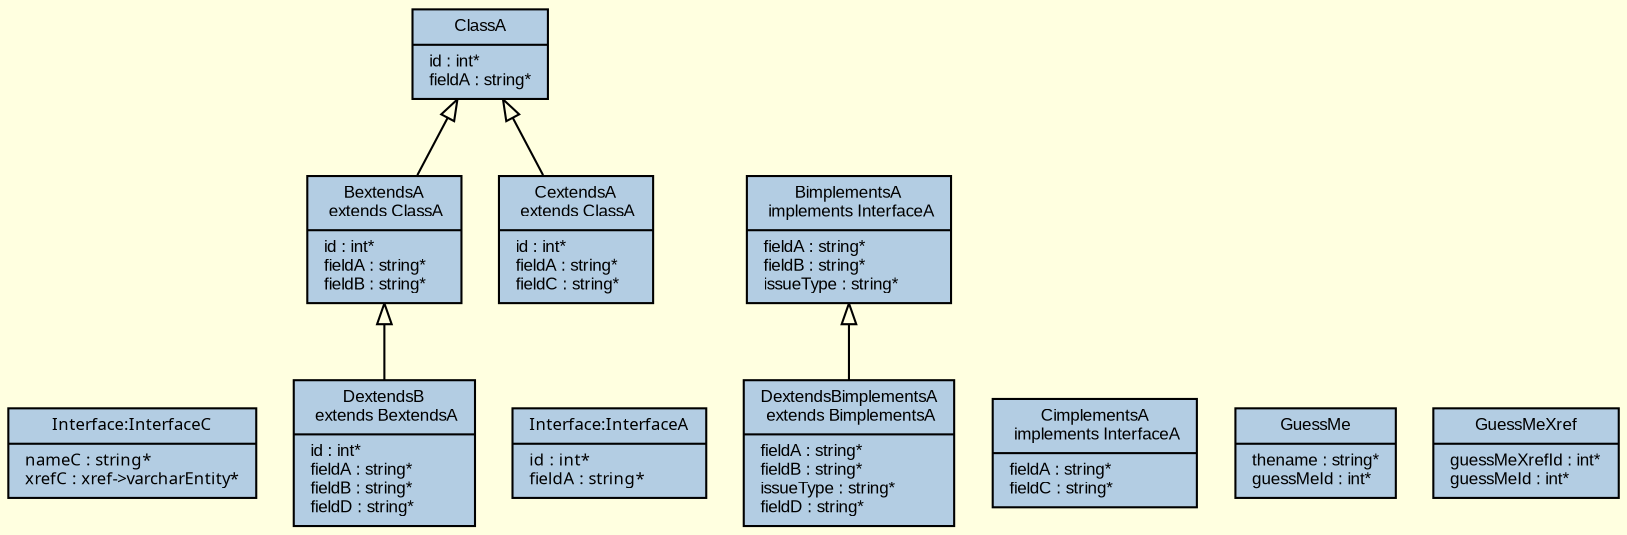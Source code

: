 digraph G {
        color = "white"
		compound = true
		fontname = "Bitstream Vera Sans"
		fontsize = 8
		pagedir="TB"
		rankdir="BT"
		bgcolor = "lightyellow"  
		labelfloat = "true"
		mode = "hier"
		overlap = "false"
		splines = "true"
		layers = "1:2"
		clusterrank = "local"
		outputorder="edgesfirst"

        node [
			fontname = "Arial"
            fontsize = 8
            shape = "record"
            color = "#808080"
            style="filled"
            fillcolor = "white"
            layer = "2"
            colorscheme = pastel19
        ]

        edge [
                fontname = "Bitstream Vera Sans"
                fontsize = 8
                layer = "1"
        ]

/* entities outside modules*/
               "InterfaceC" [
                	    style = "filled"
                	    fillcolor =  "white"
			        	fontname = "Arial-Italic"
			        	fontcolor = "dimgrey"
			        	color = "dimgrey"
                
                        label = "{Interface:InterfaceC|nameC : string*\lxrefC : xref-&gt;varcharEntity*\l}"
                ]

               "ClassA" [
                	    style = "filled"
                	    fillcolor =  "white"
			        	fontname = "Arial"
			        	fontcolor = "black"
			        	color = "black"
                
                        label = "{ClassA|id : int*\lfieldA : string*\l}"
                ]

               "BextendsA" [
                	    style = "filled"
                	    fillcolor =  "white"
			        	fontname = "Arial"
			        	fontcolor = "black"
			        	color = "black"
                
                        label = "{BextendsA\n extends classA|id : int*\lfieldA : string*\lfieldB : string*\l}"
                ]

               "CextendsA" [
                	    style = "filled"
                	    fillcolor =  "white"
			        	fontname = "Arial"
			        	fontcolor = "black"
			        	color = "black"
                
                        label = "{CextendsA\n extends classA|id : int*\lfieldA : string*\lfieldC : string*\l}"
                ]

               "DextendsB" [
                	    style = "filled"
                	    fillcolor =  "white"
			        	fontname = "Arial"
			        	fontcolor = "black"
			        	color = "black"
                
                        label = "{DextendsB\n extends bextendsA|id : int*\lfieldA : string*\lfieldB : string*\lfieldD : string*\l}"
                ]

               "InterfaceA" [
                	    style = "filled"
                	    fillcolor =  "white"
			        	fontname = "Arial-Italic"
			        	fontcolor = "dimgrey"
			        	color = "dimgrey"
                
                        label = "{Interface:InterfaceA|id : int*\lfieldA : string*\l}"
                ]

               "BimplementsA" [
                	    style = "filled"
                	    fillcolor =  "white"
			        	fontname = "Arial"
			        	fontcolor = "black"
			        	color = "black"
                
                        label = "{BimplementsA\n implements InterfaceA|fieldA : string*\lfieldB : string*\lissueType : string*\l}"
                ]

               "CimplementsA" [
                	    style = "filled"
                	    fillcolor =  "white"
			        	fontname = "Arial"
			        	fontcolor = "black"
			        	color = "black"
                
                        label = "{CimplementsA\n implements InterfaceA|fieldA : string*\lfieldC : string*\l}"
                ]

               "DextendsBimplementsA" [
                	    style = "filled"
                	    fillcolor =  "white"
			        	fontname = "Arial"
			        	fontcolor = "black"
			        	color = "black"
                
                        label = "{DextendsBimplementsA\n extends bimplementsA|fieldA : string*\lfieldB : string*\lissueType : string*\lfieldD : string*\l}"
                ]

               "GuessMe" [
                	    style = "filled"
                	    fillcolor =  "white"
			        	fontname = "Arial"
			        	fontcolor = "black"
			        	color = "black"
                
                        label = "{GuessMe|thename : string*\lguessMeId : int*\l}"
                ]

               "GuessMeXref" [
                	    style = "filled"
                	    fillcolor =  "white"
			        	fontname = "Arial"
			        	fontcolor = "black"
			        	color = "black"
                
                        label = "{GuessMeXref|guessMeXrefId : int*\lguessMeId : int*\l}"
                ]

/*entities inside modules*/
/*        subgraph cluster_0 {
        		rankdir = "TB"
        		pagedir = "TB"
                label = "fields"
                labelloc = bottom
				fillcolor = "white"
                style="filled"*/

/*        }  */
/*        subgraph cluster_1 {
        		rankdir = "TB"
        		pagedir = "TB"
                label = "inheritance"
                labelloc = bottom
				fillcolor = "white"
                style="filled"*/

                "InterfaceC" [
                	    style = "filled"
                	    fillcolor =  "2"
			        	fontname = "Arial-Italic"
			        	fontcolor = "dimgrey"
			        	color = "dimgrey"
                
                        label = "{Interface:InterfaceC|nameC : string*\lxrefC : xref-&gt;varcharEntity*\l}"
                ]
                "ClassA" [
                	    style = "filled"
                	    fillcolor =  "2"
			        	fontname = "Arial"
			        	fontcolor = "black"
			        	color = "black"
                
                        label = "{ClassA|id : int*\lfieldA : string*\l}"
                ]
                "BextendsA" [
                	    style = "filled"
                	    fillcolor =  "2"
			        	fontname = "Arial"
			        	fontcolor = "black"
			        	color = "black"
                
                        label = "{BextendsA\n extends ClassA|id : int*\lfieldA : string*\lfieldB : string*\l}"
                ]
                "CextendsA" [
                	    style = "filled"
                	    fillcolor =  "2"
			        	fontname = "Arial"
			        	fontcolor = "black"
			        	color = "black"
                
                        label = "{CextendsA\n extends ClassA|id : int*\lfieldA : string*\lfieldC : string*\l}"
                ]
                "DextendsB" [
                	    style = "filled"
                	    fillcolor =  "2"
			        	fontname = "Arial"
			        	fontcolor = "black"
			        	color = "black"
                
                        label = "{DextendsB\n extends BextendsA|id : int*\lfieldA : string*\lfieldB : string*\lfieldD : string*\l}"
                ]
                "InterfaceA" [
                	    style = "filled"
                	    fillcolor =  "2"
			        	fontname = "Arial-Italic"
			        	fontcolor = "dimgrey"
			        	color = "dimgrey"
                
                        label = "{Interface:InterfaceA|id : int*\lfieldA : string*\l}"
                ]
                "BimplementsA" [
                	    style = "filled"
                	    fillcolor =  "2"
			        	fontname = "Arial"
			        	fontcolor = "black"
			        	color = "black"
                
                        label = "{BimplementsA\n implements InterfaceA|fieldA : string*\lfieldB : string*\lissueType : string*\l}"
                ]
                "CimplementsA" [
                	    style = "filled"
                	    fillcolor =  "2"
			        	fontname = "Arial"
			        	fontcolor = "black"
			        	color = "black"
                
                        label = "{CimplementsA\n implements InterfaceA|fieldA : string*\lfieldC : string*\l}"
                ]
                "DextendsBimplementsA" [
                	    style = "filled"
                	    fillcolor =  "2"
			        	fontname = "Arial"
			        	fontcolor = "black"
			        	color = "black"
                
                        label = "{DextendsBimplementsA\n extends BimplementsA|fieldA : string*\lfieldB : string*\lissueType : string*\lfieldD : string*\l}"
                ]
                "GuessMe" [
                	    style = "filled"
                	    fillcolor =  "2"
			        	fontname = "Arial"
			        	fontcolor = "black"
			        	color = "black"
                
                        label = "{GuessMe|thename : string*\lguessMeId : int*\l}"
                ]
                "GuessMeXref" [
                	    style = "filled"
                	    fillcolor =  "2"
			        	fontname = "Arial"
			        	fontcolor = "black"
			        	color = "black"
                
                        label = "{GuessMeXref|guessMeXrefId : int*\lguessMeId : int*\l}"
                ]
/*        }  */
/*        subgraph cluster_2 {
        		rankdir = "TB"
        		pagedir = "TB"
                label = "composit_labels"
                labelloc = bottom
				fillcolor = "white"
                style="filled"*/

/*        }  */

/*interface relationships*/
        edge [
                arrowhead = "empty"
                color = "#808080"
        ]

/*inheritance relationships*/
        edge [
                arrowhead = "empty"
                color = "black"
        ]
        
        "BextendsA" -> "ClassA"
        "CextendsA" -> "ClassA"
        "DextendsB" -> "BextendsA"
        "DextendsBimplementsA" -> "BimplementsA"

/*one to many 'xref' foreign key relationships*/
        edge [
                arrowhead = "open"
                arrowsize = 0.6
        ]
        
        
/*many to many 'mref' foreign key relationships*/
        edge [
             arrowtail = "open"
             color = "black"
             headlabel = "*"
             taillabel = "*"
             arrowsize = 0.6
        ]
}